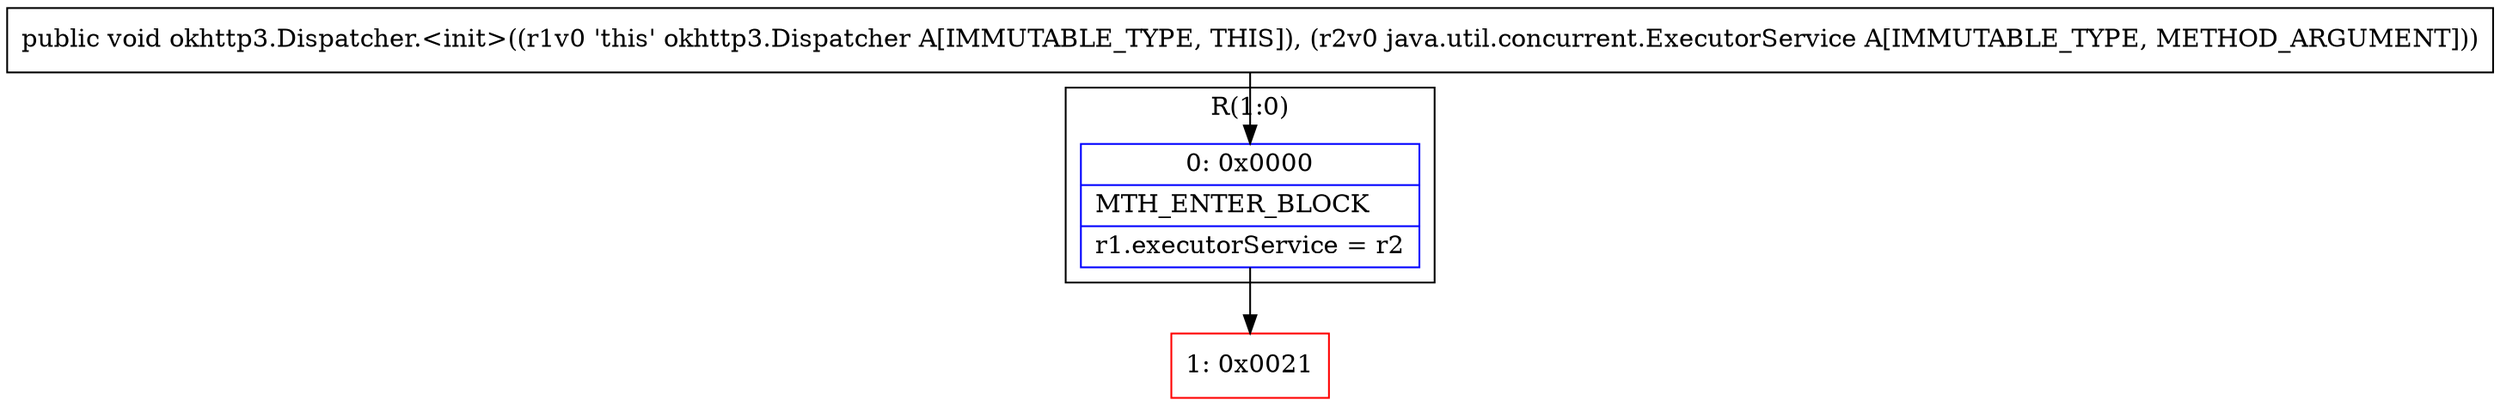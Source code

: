 digraph "CFG forokhttp3.Dispatcher.\<init\>(Ljava\/util\/concurrent\/ExecutorService;)V" {
subgraph cluster_Region_517591482 {
label = "R(1:0)";
node [shape=record,color=blue];
Node_0 [shape=record,label="{0\:\ 0x0000|MTH_ENTER_BLOCK\l|r1.executorService = r2\l}"];
}
Node_1 [shape=record,color=red,label="{1\:\ 0x0021}"];
MethodNode[shape=record,label="{public void okhttp3.Dispatcher.\<init\>((r1v0 'this' okhttp3.Dispatcher A[IMMUTABLE_TYPE, THIS]), (r2v0 java.util.concurrent.ExecutorService A[IMMUTABLE_TYPE, METHOD_ARGUMENT])) }"];
MethodNode -> Node_0;
Node_0 -> Node_1;
}

